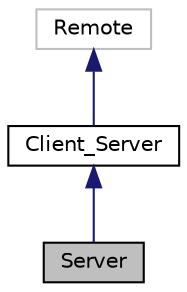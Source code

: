 digraph "Server"
{
  edge [fontname="Helvetica",fontsize="10",labelfontname="Helvetica",labelfontsize="10"];
  node [fontname="Helvetica",fontsize="10",shape=record];
  Node1 [label="Server",height=0.2,width=0.4,color="black", fillcolor="grey75", style="filled", fontcolor="black"];
  Node2 -> Node1 [dir="back",color="midnightblue",fontsize="10",style="solid"];
  Node2 [label="Client_Server",height=0.2,width=0.4,color="black", fillcolor="white", style="filled",URL="$interface_client___server.html",tooltip="Is the interface of the system  public. "];
  Node3 -> Node2 [dir="back",color="midnightblue",fontsize="10",style="solid"];
  Node3 [label="Remote",height=0.2,width=0.4,color="grey75", fillcolor="white", style="filled"];
}

